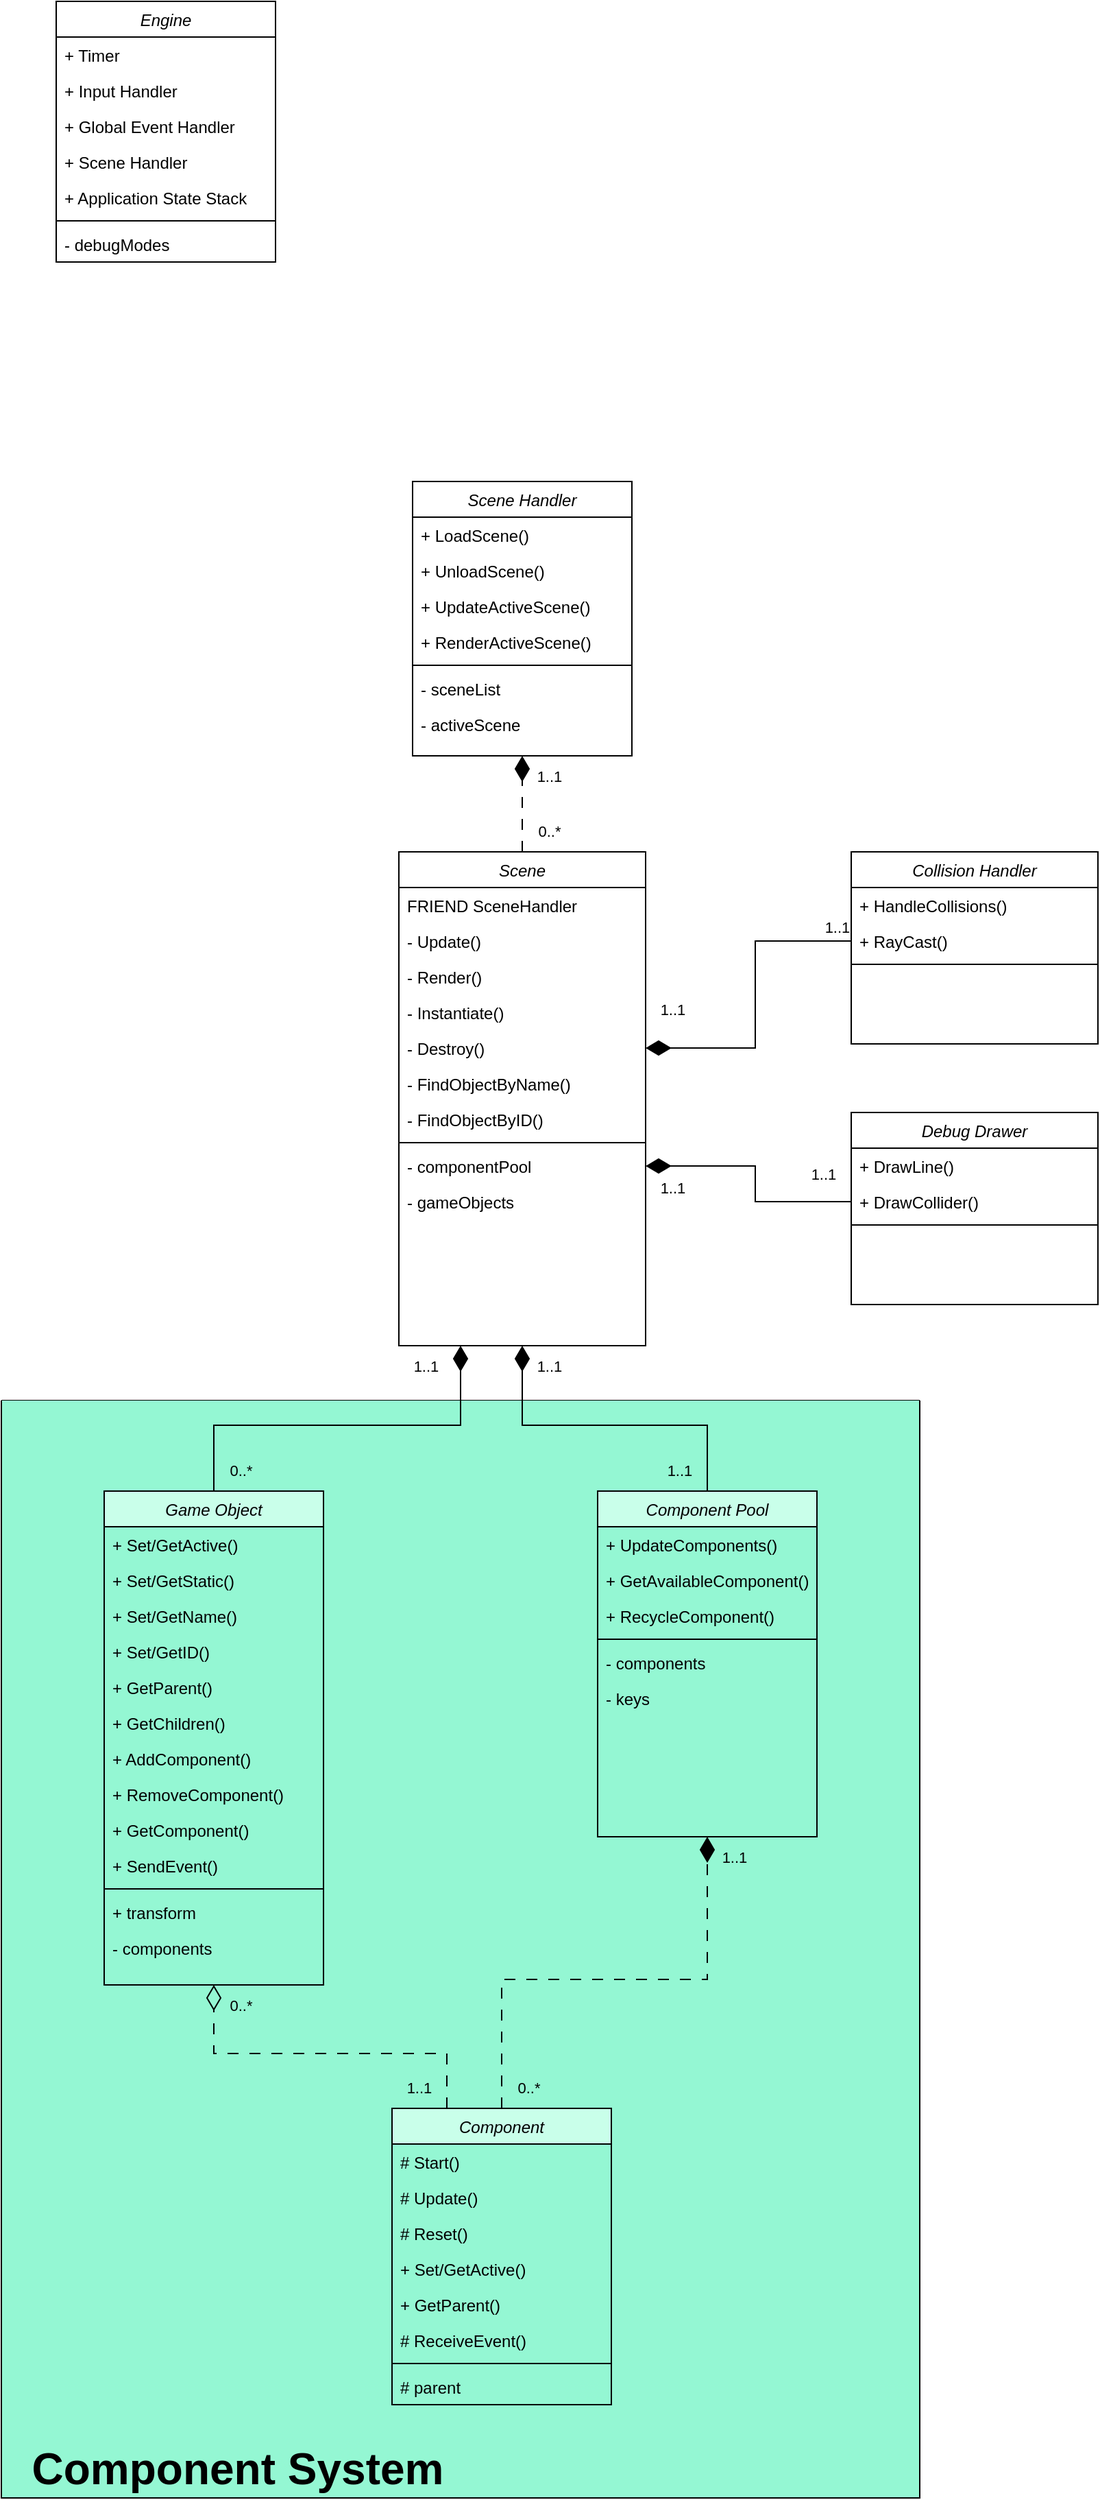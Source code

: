 <mxfile version="24.6.4" type="device">
  <diagram id="C5RBs43oDa-KdzZeNtuy" name="Page-1">
    <mxGraphModel dx="2206" dy="1160" grid="1" gridSize="10" guides="1" tooltips="1" connect="1" arrows="1" fold="1" page="1" pageScale="1" pageWidth="2000" pageHeight="2000" math="0" shadow="0">
      <root>
        <mxCell id="WIyWlLk6GJQsqaUBKTNV-0" />
        <mxCell id="WIyWlLk6GJQsqaUBKTNV-1" parent="WIyWlLk6GJQsqaUBKTNV-0" />
        <mxCell id="ejwkOLHbDlkt-QS63C3n-94" value="" style="swimlane;startSize=0;fontFamily=Helvetica;fontSize=11;labelBackgroundColor=#FFFFFF;textShadow=0;fillColor=#FFFFFF;glass=0;gradientColor=none;swimlaneFillColor=#94F7D3;" vertex="1" parent="WIyWlLk6GJQsqaUBKTNV-1">
          <mxGeometry x="790" y="1080" width="670" height="800" as="geometry" />
        </mxCell>
        <mxCell id="ejwkOLHbDlkt-QS63C3n-31" value="Game Object" style="swimlane;fontStyle=2;align=center;verticalAlign=top;childLayout=stackLayout;horizontal=1;startSize=26;horizontalStack=0;resizeParent=1;resizeLast=0;collapsible=1;marginBottom=0;rounded=0;shadow=0;strokeWidth=1;fillColor=#C9FFEA;" vertex="1" parent="ejwkOLHbDlkt-QS63C3n-94">
          <mxGeometry x="75" y="66" width="160" height="360" as="geometry">
            <mxRectangle x="230" y="140" width="160" height="26" as="alternateBounds" />
          </mxGeometry>
        </mxCell>
        <mxCell id="ejwkOLHbDlkt-QS63C3n-32" value="+ Set/GetActive()" style="text;align=left;verticalAlign=top;spacingLeft=4;spacingRight=4;overflow=hidden;rotatable=0;points=[[0,0.5],[1,0.5]];portConstraint=eastwest;rounded=0;shadow=0;html=0;" vertex="1" parent="ejwkOLHbDlkt-QS63C3n-31">
          <mxGeometry y="26" width="160" height="26" as="geometry" />
        </mxCell>
        <mxCell id="ejwkOLHbDlkt-QS63C3n-33" value="+ Set/GetStatic()" style="text;align=left;verticalAlign=top;spacingLeft=4;spacingRight=4;overflow=hidden;rotatable=0;points=[[0,0.5],[1,0.5]];portConstraint=eastwest;rounded=0;shadow=0;html=0;" vertex="1" parent="ejwkOLHbDlkt-QS63C3n-31">
          <mxGeometry y="52" width="160" height="26" as="geometry" />
        </mxCell>
        <mxCell id="ejwkOLHbDlkt-QS63C3n-42" value="+ Set/GetName()" style="text;align=left;verticalAlign=top;spacingLeft=4;spacingRight=4;overflow=hidden;rotatable=0;points=[[0,0.5],[1,0.5]];portConstraint=eastwest;rounded=0;shadow=0;html=0;" vertex="1" parent="ejwkOLHbDlkt-QS63C3n-31">
          <mxGeometry y="78" width="160" height="26" as="geometry" />
        </mxCell>
        <mxCell id="ejwkOLHbDlkt-QS63C3n-43" value="+ Set/GetID()" style="text;align=left;verticalAlign=top;spacingLeft=4;spacingRight=4;overflow=hidden;rotatable=0;points=[[0,0.5],[1,0.5]];portConstraint=eastwest;rounded=0;shadow=0;html=0;" vertex="1" parent="ejwkOLHbDlkt-QS63C3n-31">
          <mxGeometry y="104" width="160" height="26" as="geometry" />
        </mxCell>
        <mxCell id="ejwkOLHbDlkt-QS63C3n-40" value="+ GetParent()" style="text;align=left;verticalAlign=top;spacingLeft=4;spacingRight=4;overflow=hidden;rotatable=0;points=[[0,0.5],[1,0.5]];portConstraint=eastwest;rounded=0;shadow=0;html=0;" vertex="1" parent="ejwkOLHbDlkt-QS63C3n-31">
          <mxGeometry y="130" width="160" height="26" as="geometry" />
        </mxCell>
        <mxCell id="ejwkOLHbDlkt-QS63C3n-41" value="+ GetChildren()" style="text;align=left;verticalAlign=top;spacingLeft=4;spacingRight=4;overflow=hidden;rotatable=0;points=[[0,0.5],[1,0.5]];portConstraint=eastwest;rounded=0;shadow=0;html=0;" vertex="1" parent="ejwkOLHbDlkt-QS63C3n-31">
          <mxGeometry y="156" width="160" height="26" as="geometry" />
        </mxCell>
        <mxCell id="ejwkOLHbDlkt-QS63C3n-58" value="+ AddComponent()" style="text;align=left;verticalAlign=top;spacingLeft=4;spacingRight=4;overflow=hidden;rotatable=0;points=[[0,0.5],[1,0.5]];portConstraint=eastwest;rounded=0;shadow=0;html=0;" vertex="1" parent="ejwkOLHbDlkt-QS63C3n-31">
          <mxGeometry y="182" width="160" height="26" as="geometry" />
        </mxCell>
        <mxCell id="ejwkOLHbDlkt-QS63C3n-59" value="+ RemoveComponent()" style="text;align=left;verticalAlign=top;spacingLeft=4;spacingRight=4;overflow=hidden;rotatable=0;points=[[0,0.5],[1,0.5]];portConstraint=eastwest;rounded=0;shadow=0;html=0;" vertex="1" parent="ejwkOLHbDlkt-QS63C3n-31">
          <mxGeometry y="208" width="160" height="26" as="geometry" />
        </mxCell>
        <mxCell id="ejwkOLHbDlkt-QS63C3n-60" value="+ GetComponent()" style="text;align=left;verticalAlign=top;spacingLeft=4;spacingRight=4;overflow=hidden;rotatable=0;points=[[0,0.5],[1,0.5]];portConstraint=eastwest;rounded=0;shadow=0;html=0;" vertex="1" parent="ejwkOLHbDlkt-QS63C3n-31">
          <mxGeometry y="234" width="160" height="26" as="geometry" />
        </mxCell>
        <mxCell id="ejwkOLHbDlkt-QS63C3n-61" value="+ SendEvent()" style="text;align=left;verticalAlign=top;spacingLeft=4;spacingRight=4;overflow=hidden;rotatable=0;points=[[0,0.5],[1,0.5]];portConstraint=eastwest;rounded=0;shadow=0;html=0;" vertex="1" parent="ejwkOLHbDlkt-QS63C3n-31">
          <mxGeometry y="260" width="160" height="26" as="geometry" />
        </mxCell>
        <mxCell id="ejwkOLHbDlkt-QS63C3n-34" value="" style="line;html=1;strokeWidth=1;align=left;verticalAlign=middle;spacingTop=-1;spacingLeft=3;spacingRight=3;rotatable=0;labelPosition=right;points=[];portConstraint=eastwest;" vertex="1" parent="ejwkOLHbDlkt-QS63C3n-31">
          <mxGeometry y="286" width="160" height="8" as="geometry" />
        </mxCell>
        <mxCell id="ejwkOLHbDlkt-QS63C3n-39" value="+ transform" style="text;align=left;verticalAlign=top;spacingLeft=4;spacingRight=4;overflow=hidden;rotatable=0;points=[[0,0.5],[1,0.5]];portConstraint=eastwest;rounded=0;shadow=0;html=0;" vertex="1" parent="ejwkOLHbDlkt-QS63C3n-31">
          <mxGeometry y="294" width="160" height="26" as="geometry" />
        </mxCell>
        <mxCell id="ejwkOLHbDlkt-QS63C3n-37" value="- components" style="text;align=left;verticalAlign=top;spacingLeft=4;spacingRight=4;overflow=hidden;rotatable=0;points=[[0,0.5],[1,0.5]];portConstraint=eastwest;rounded=0;shadow=0;html=0;" vertex="1" parent="ejwkOLHbDlkt-QS63C3n-31">
          <mxGeometry y="320" width="160" height="26" as="geometry" />
        </mxCell>
        <mxCell id="ejwkOLHbDlkt-QS63C3n-76" style="edgeStyle=orthogonalEdgeStyle;shape=connector;rounded=0;orthogonalLoop=1;jettySize=auto;html=1;exitX=0.5;exitY=0;exitDx=0;exitDy=0;entryX=0.5;entryY=1;entryDx=0;entryDy=0;strokeColor=default;strokeWidth=1;align=center;verticalAlign=middle;fontFamily=Helvetica;fontSize=11;fontColor=default;labelBackgroundColor=default;endArrow=diamondThin;endFill=1;endSize=16;dashed=1;dashPattern=8 8;" edge="1" parent="ejwkOLHbDlkt-QS63C3n-94" source="ejwkOLHbDlkt-QS63C3n-45" target="ejwkOLHbDlkt-QS63C3n-62">
          <mxGeometry relative="1" as="geometry" />
        </mxCell>
        <mxCell id="ejwkOLHbDlkt-QS63C3n-89" style="edgeStyle=orthogonalEdgeStyle;shape=connector;rounded=0;orthogonalLoop=1;jettySize=auto;html=1;exitX=0.25;exitY=0;exitDx=0;exitDy=0;entryX=0.5;entryY=1;entryDx=0;entryDy=0;strokeColor=default;strokeWidth=1;align=center;verticalAlign=middle;fontFamily=Helvetica;fontSize=11;fontColor=default;labelBackgroundColor=default;endArrow=diamondThin;endFill=0;endSize=16;dashed=1;dashPattern=8 8;" edge="1" parent="ejwkOLHbDlkt-QS63C3n-94" source="ejwkOLHbDlkt-QS63C3n-45" target="ejwkOLHbDlkt-QS63C3n-31">
          <mxGeometry relative="1" as="geometry" />
        </mxCell>
        <mxCell id="ejwkOLHbDlkt-QS63C3n-45" value="Component" style="swimlane;fontStyle=2;align=center;verticalAlign=top;childLayout=stackLayout;horizontal=1;startSize=26;horizontalStack=0;resizeParent=1;resizeLast=0;collapsible=1;marginBottom=0;rounded=0;shadow=0;strokeWidth=1;fillColor=#C9FFEA;" vertex="1" parent="ejwkOLHbDlkt-QS63C3n-94">
          <mxGeometry x="285" y="516" width="160" height="216" as="geometry">
            <mxRectangle x="230" y="140" width="160" height="26" as="alternateBounds" />
          </mxGeometry>
        </mxCell>
        <mxCell id="ejwkOLHbDlkt-QS63C3n-56" value="# Start()" style="text;align=left;verticalAlign=top;spacingLeft=4;spacingRight=4;overflow=hidden;rotatable=0;points=[[0,0.5],[1,0.5]];portConstraint=eastwest;rounded=0;shadow=0;html=0;" vertex="1" parent="ejwkOLHbDlkt-QS63C3n-45">
          <mxGeometry y="26" width="160" height="26" as="geometry" />
        </mxCell>
        <mxCell id="ejwkOLHbDlkt-QS63C3n-55" value="# Update()" style="text;align=left;verticalAlign=top;spacingLeft=4;spacingRight=4;overflow=hidden;rotatable=0;points=[[0,0.5],[1,0.5]];portConstraint=eastwest;rounded=0;shadow=0;html=0;" vertex="1" parent="ejwkOLHbDlkt-QS63C3n-45">
          <mxGeometry y="52" width="160" height="26" as="geometry" />
        </mxCell>
        <mxCell id="ejwkOLHbDlkt-QS63C3n-131" value="# Reset()" style="text;align=left;verticalAlign=top;spacingLeft=4;spacingRight=4;overflow=hidden;rotatable=0;points=[[0,0.5],[1,0.5]];portConstraint=eastwest;rounded=0;shadow=0;html=0;" vertex="1" parent="ejwkOLHbDlkt-QS63C3n-45">
          <mxGeometry y="78" width="160" height="26" as="geometry" />
        </mxCell>
        <mxCell id="ejwkOLHbDlkt-QS63C3n-46" value="+ Set/GetActive()" style="text;align=left;verticalAlign=top;spacingLeft=4;spacingRight=4;overflow=hidden;rotatable=0;points=[[0,0.5],[1,0.5]];portConstraint=eastwest;rounded=0;shadow=0;html=0;" vertex="1" parent="ejwkOLHbDlkt-QS63C3n-45">
          <mxGeometry y="104" width="160" height="26" as="geometry" />
        </mxCell>
        <mxCell id="ejwkOLHbDlkt-QS63C3n-50" value="+ GetParent()" style="text;align=left;verticalAlign=top;spacingLeft=4;spacingRight=4;overflow=hidden;rotatable=0;points=[[0,0.5],[1,0.5]];portConstraint=eastwest;rounded=0;shadow=0;html=0;" vertex="1" parent="ejwkOLHbDlkt-QS63C3n-45">
          <mxGeometry y="130" width="160" height="26" as="geometry" />
        </mxCell>
        <mxCell id="ejwkOLHbDlkt-QS63C3n-54" value="# ReceiveEvent()" style="text;align=left;verticalAlign=top;spacingLeft=4;spacingRight=4;overflow=hidden;rotatable=0;points=[[0,0.5],[1,0.5]];portConstraint=eastwest;rounded=0;shadow=0;html=0;" vertex="1" parent="ejwkOLHbDlkt-QS63C3n-45">
          <mxGeometry y="156" width="160" height="26" as="geometry" />
        </mxCell>
        <mxCell id="ejwkOLHbDlkt-QS63C3n-53" value="" style="line;html=1;strokeWidth=1;align=left;verticalAlign=middle;spacingTop=-1;spacingLeft=3;spacingRight=3;rotatable=0;labelPosition=right;points=[];portConstraint=eastwest;" vertex="1" parent="ejwkOLHbDlkt-QS63C3n-45">
          <mxGeometry y="182" width="160" height="8" as="geometry" />
        </mxCell>
        <mxCell id="ejwkOLHbDlkt-QS63C3n-57" value="# parent" style="text;align=left;verticalAlign=top;spacingLeft=4;spacingRight=4;overflow=hidden;rotatable=0;points=[[0,0.5],[1,0.5]];portConstraint=eastwest;rounded=0;shadow=0;html=0;" vertex="1" parent="ejwkOLHbDlkt-QS63C3n-45">
          <mxGeometry y="190" width="160" height="26" as="geometry" />
        </mxCell>
        <mxCell id="ejwkOLHbDlkt-QS63C3n-62" value="Component Pool" style="swimlane;fontStyle=2;align=center;verticalAlign=top;childLayout=stackLayout;horizontal=1;startSize=26;horizontalStack=0;resizeParent=1;resizeLast=0;collapsible=1;marginBottom=0;rounded=0;shadow=0;strokeWidth=1;fillStyle=auto;fillColor=#C9FFEA;" vertex="1" parent="ejwkOLHbDlkt-QS63C3n-94">
          <mxGeometry x="435" y="66" width="160" height="252" as="geometry">
            <mxRectangle x="230" y="140" width="160" height="26" as="alternateBounds" />
          </mxGeometry>
        </mxCell>
        <mxCell id="ejwkOLHbDlkt-QS63C3n-64" value="+ UpdateComponents()" style="text;align=left;verticalAlign=top;spacingLeft=4;spacingRight=4;overflow=hidden;rotatable=0;points=[[0,0.5],[1,0.5]];portConstraint=eastwest;rounded=0;shadow=0;html=0;" vertex="1" parent="ejwkOLHbDlkt-QS63C3n-62">
          <mxGeometry y="26" width="160" height="26" as="geometry" />
        </mxCell>
        <mxCell id="ejwkOLHbDlkt-QS63C3n-129" value="+ GetAvailableComponent()" style="text;align=left;verticalAlign=top;spacingLeft=4;spacingRight=4;overflow=hidden;rotatable=0;points=[[0,0.5],[1,0.5]];portConstraint=eastwest;rounded=0;shadow=0;html=0;" vertex="1" parent="ejwkOLHbDlkt-QS63C3n-62">
          <mxGeometry y="52" width="160" height="26" as="geometry" />
        </mxCell>
        <mxCell id="ejwkOLHbDlkt-QS63C3n-130" value="+ RecycleComponent()" style="text;align=left;verticalAlign=top;spacingLeft=4;spacingRight=4;overflow=hidden;rotatable=0;points=[[0,0.5],[1,0.5]];portConstraint=eastwest;rounded=0;shadow=0;html=0;" vertex="1" parent="ejwkOLHbDlkt-QS63C3n-62">
          <mxGeometry y="78" width="160" height="26" as="geometry" />
        </mxCell>
        <mxCell id="ejwkOLHbDlkt-QS63C3n-67" value="" style="line;html=1;strokeWidth=1;align=left;verticalAlign=middle;spacingTop=-1;spacingLeft=3;spacingRight=3;rotatable=0;labelPosition=right;points=[];portConstraint=eastwest;" vertex="1" parent="ejwkOLHbDlkt-QS63C3n-62">
          <mxGeometry y="104" width="160" height="8" as="geometry" />
        </mxCell>
        <mxCell id="ejwkOLHbDlkt-QS63C3n-132" value="- components" style="text;align=left;verticalAlign=top;spacingLeft=4;spacingRight=4;overflow=hidden;rotatable=0;points=[[0,0.5],[1,0.5]];portConstraint=eastwest;rounded=0;shadow=0;html=0;" vertex="1" parent="ejwkOLHbDlkt-QS63C3n-62">
          <mxGeometry y="112" width="160" height="26" as="geometry" />
        </mxCell>
        <mxCell id="ejwkOLHbDlkt-QS63C3n-133" value="- keys" style="text;align=left;verticalAlign=top;spacingLeft=4;spacingRight=4;overflow=hidden;rotatable=0;points=[[0,0.5],[1,0.5]];portConstraint=eastwest;rounded=0;shadow=0;html=0;" vertex="1" parent="ejwkOLHbDlkt-QS63C3n-62">
          <mxGeometry y="138" width="160" height="26" as="geometry" />
        </mxCell>
        <mxCell id="ejwkOLHbDlkt-QS63C3n-79" value="1..1" style="text;html=1;align=center;verticalAlign=middle;whiteSpace=wrap;rounded=0;fontFamily=Helvetica;fontSize=11;fontColor=default;labelBackgroundColor=none;" vertex="1" parent="ejwkOLHbDlkt-QS63C3n-94">
          <mxGeometry x="505" y="318" width="60" height="30" as="geometry" />
        </mxCell>
        <mxCell id="ejwkOLHbDlkt-QS63C3n-80" value="0..*" style="text;html=1;align=center;verticalAlign=middle;whiteSpace=wrap;rounded=0;fontFamily=Helvetica;fontSize=11;fontColor=default;labelBackgroundColor=none;" vertex="1" parent="ejwkOLHbDlkt-QS63C3n-94">
          <mxGeometry x="355" y="486" width="60" height="30" as="geometry" />
        </mxCell>
        <mxCell id="ejwkOLHbDlkt-QS63C3n-82" value="0..*" style="text;html=1;align=center;verticalAlign=middle;whiteSpace=wrap;rounded=0;fontFamily=Helvetica;fontSize=11;fontColor=default;labelBackgroundColor=none;" vertex="1" parent="ejwkOLHbDlkt-QS63C3n-94">
          <mxGeometry x="145" y="30.5" width="60" height="41" as="geometry" />
        </mxCell>
        <mxCell id="ejwkOLHbDlkt-QS63C3n-84" value="1..1" style="text;html=1;align=center;verticalAlign=middle;whiteSpace=wrap;rounded=0;fontFamily=Helvetica;fontSize=11;fontColor=default;labelBackgroundColor=none;" vertex="1" parent="ejwkOLHbDlkt-QS63C3n-94">
          <mxGeometry x="465" y="36" width="60" height="30" as="geometry" />
        </mxCell>
        <mxCell id="ejwkOLHbDlkt-QS63C3n-90" value="1..1" style="text;html=1;align=center;verticalAlign=middle;whiteSpace=wrap;rounded=0;fontFamily=Helvetica;fontSize=11;fontColor=default;labelBackgroundColor=none;" vertex="1" parent="ejwkOLHbDlkt-QS63C3n-94">
          <mxGeometry x="275" y="486" width="60" height="30" as="geometry" />
        </mxCell>
        <mxCell id="ejwkOLHbDlkt-QS63C3n-92" value="0..*" style="text;html=1;align=center;verticalAlign=middle;whiteSpace=wrap;rounded=0;fontFamily=Helvetica;fontSize=11;fontColor=default;labelBackgroundColor=none;" vertex="1" parent="ejwkOLHbDlkt-QS63C3n-94">
          <mxGeometry x="145" y="426" width="60" height="30" as="geometry" />
        </mxCell>
        <mxCell id="ejwkOLHbDlkt-QS63C3n-95" value="&lt;font style=&quot;font-size: 32px;&quot;&gt;Component System&lt;br&gt;&lt;/font&gt;" style="text;html=1;align=center;verticalAlign=middle;whiteSpace=wrap;rounded=0;fontFamily=Helvetica;fontSize=40;fontColor=default;labelBackgroundColor=none;fontStyle=1" vertex="1" parent="ejwkOLHbDlkt-QS63C3n-94">
          <mxGeometry x="10" y="760" width="325" height="30" as="geometry" />
        </mxCell>
        <mxCell id="zkfFHV4jXpPFQw0GAbJ--0" value="Engine" style="swimlane;fontStyle=2;align=center;verticalAlign=top;childLayout=stackLayout;horizontal=1;startSize=26;horizontalStack=0;resizeParent=1;resizeLast=0;collapsible=1;marginBottom=0;rounded=0;shadow=0;strokeWidth=1;movable=1;resizable=1;rotatable=1;deletable=1;editable=1;locked=0;connectable=1;" parent="WIyWlLk6GJQsqaUBKTNV-1" vertex="1">
          <mxGeometry x="830" y="60" width="160" height="190" as="geometry">
            <mxRectangle x="230" y="140" width="160" height="26" as="alternateBounds" />
          </mxGeometry>
        </mxCell>
        <mxCell id="zkfFHV4jXpPFQw0GAbJ--1" value="+ Timer" style="text;align=left;verticalAlign=top;spacingLeft=4;spacingRight=4;overflow=hidden;rotatable=0;points=[[0,0.5],[1,0.5]];portConstraint=eastwest;" parent="zkfFHV4jXpPFQw0GAbJ--0" vertex="1">
          <mxGeometry y="26" width="160" height="26" as="geometry" />
        </mxCell>
        <mxCell id="zkfFHV4jXpPFQw0GAbJ--2" value="+ Input Handler" style="text;align=left;verticalAlign=top;spacingLeft=4;spacingRight=4;overflow=hidden;rotatable=0;points=[[0,0.5],[1,0.5]];portConstraint=eastwest;rounded=0;shadow=0;html=0;" parent="zkfFHV4jXpPFQw0GAbJ--0" vertex="1">
          <mxGeometry y="52" width="160" height="26" as="geometry" />
        </mxCell>
        <mxCell id="zkfFHV4jXpPFQw0GAbJ--3" value="+ Global Event Handler&#xa;" style="text;align=left;verticalAlign=top;spacingLeft=4;spacingRight=4;overflow=hidden;rotatable=0;points=[[0,0.5],[1,0.5]];portConstraint=eastwest;rounded=0;shadow=0;html=0;" parent="zkfFHV4jXpPFQw0GAbJ--0" vertex="1">
          <mxGeometry y="78" width="160" height="26" as="geometry" />
        </mxCell>
        <mxCell id="ejwkOLHbDlkt-QS63C3n-0" value="+ Scene Handler" style="text;align=left;verticalAlign=top;spacingLeft=4;spacingRight=4;overflow=hidden;rotatable=0;points=[[0,0.5],[1,0.5]];portConstraint=eastwest;rounded=0;shadow=0;html=0;" vertex="1" parent="zkfFHV4jXpPFQw0GAbJ--0">
          <mxGeometry y="104" width="160" height="26" as="geometry" />
        </mxCell>
        <mxCell id="ejwkOLHbDlkt-QS63C3n-1" value="+ Application State Stack" style="text;align=left;verticalAlign=top;spacingLeft=4;spacingRight=4;overflow=hidden;rotatable=0;points=[[0,0.5],[1,0.5]];portConstraint=eastwest;rounded=0;shadow=0;html=0;" vertex="1" parent="zkfFHV4jXpPFQw0GAbJ--0">
          <mxGeometry y="130" width="160" height="26" as="geometry" />
        </mxCell>
        <mxCell id="zkfFHV4jXpPFQw0GAbJ--4" value="" style="line;html=1;strokeWidth=1;align=left;verticalAlign=middle;spacingTop=-1;spacingLeft=3;spacingRight=3;rotatable=0;labelPosition=right;points=[];portConstraint=eastwest;" parent="zkfFHV4jXpPFQw0GAbJ--0" vertex="1">
          <mxGeometry y="156" width="160" height="8" as="geometry" />
        </mxCell>
        <mxCell id="ejwkOLHbDlkt-QS63C3n-20" value="- debugModes" style="text;align=left;verticalAlign=top;spacingLeft=4;spacingRight=4;overflow=hidden;rotatable=0;points=[[0,0.5],[1,0.5]];portConstraint=eastwest;rounded=0;shadow=0;html=0;" vertex="1" parent="zkfFHV4jXpPFQw0GAbJ--0">
          <mxGeometry y="164" width="160" height="26" as="geometry" />
        </mxCell>
        <mxCell id="ejwkOLHbDlkt-QS63C3n-2" value="Scene Handler" style="swimlane;fontStyle=2;align=center;verticalAlign=top;childLayout=stackLayout;horizontal=1;startSize=26;horizontalStack=0;resizeParent=1;resizeLast=0;collapsible=1;marginBottom=0;rounded=0;shadow=0;strokeWidth=1;" vertex="1" parent="WIyWlLk6GJQsqaUBKTNV-1">
          <mxGeometry x="1090" y="410" width="160" height="200" as="geometry">
            <mxRectangle x="230" y="140" width="160" height="26" as="alternateBounds" />
          </mxGeometry>
        </mxCell>
        <mxCell id="ejwkOLHbDlkt-QS63C3n-4" value="+ LoadScene()" style="text;align=left;verticalAlign=top;spacingLeft=4;spacingRight=4;overflow=hidden;rotatable=0;points=[[0,0.5],[1,0.5]];portConstraint=eastwest;rounded=0;shadow=0;html=0;" vertex="1" parent="ejwkOLHbDlkt-QS63C3n-2">
          <mxGeometry y="26" width="160" height="26" as="geometry" />
        </mxCell>
        <mxCell id="ejwkOLHbDlkt-QS63C3n-10" value="+ UnloadScene()" style="text;align=left;verticalAlign=top;spacingLeft=4;spacingRight=4;overflow=hidden;rotatable=0;points=[[0,0.5],[1,0.5]];portConstraint=eastwest;rounded=0;shadow=0;html=0;" vertex="1" parent="ejwkOLHbDlkt-QS63C3n-2">
          <mxGeometry y="52" width="160" height="26" as="geometry" />
        </mxCell>
        <mxCell id="ejwkOLHbDlkt-QS63C3n-19" value="+ UpdateActiveScene()" style="text;align=left;verticalAlign=top;spacingLeft=4;spacingRight=4;overflow=hidden;rotatable=0;points=[[0,0.5],[1,0.5]];portConstraint=eastwest;rounded=0;shadow=0;html=0;" vertex="1" parent="ejwkOLHbDlkt-QS63C3n-2">
          <mxGeometry y="78" width="160" height="26" as="geometry" />
        </mxCell>
        <mxCell id="ejwkOLHbDlkt-QS63C3n-7" value="+ RenderActiveScene()" style="text;align=left;verticalAlign=top;spacingLeft=4;spacingRight=4;overflow=hidden;rotatable=0;points=[[0,0.5],[1,0.5]];portConstraint=eastwest;rounded=0;shadow=0;html=0;" vertex="1" parent="ejwkOLHbDlkt-QS63C3n-2">
          <mxGeometry y="104" width="160" height="26" as="geometry" />
        </mxCell>
        <mxCell id="ejwkOLHbDlkt-QS63C3n-8" value="" style="line;html=1;strokeWidth=1;align=left;verticalAlign=middle;spacingTop=-1;spacingLeft=3;spacingRight=3;rotatable=0;labelPosition=right;points=[];portConstraint=eastwest;" vertex="1" parent="ejwkOLHbDlkt-QS63C3n-2">
          <mxGeometry y="130" width="160" height="8" as="geometry" />
        </mxCell>
        <mxCell id="ejwkOLHbDlkt-QS63C3n-18" value="- sceneList" style="text;align=left;verticalAlign=top;spacingLeft=4;spacingRight=4;overflow=hidden;rotatable=0;points=[[0,0.5],[1,0.5]];portConstraint=eastwest;rounded=0;shadow=0;html=0;" vertex="1" parent="ejwkOLHbDlkt-QS63C3n-2">
          <mxGeometry y="138" width="160" height="26" as="geometry" />
        </mxCell>
        <mxCell id="ejwkOLHbDlkt-QS63C3n-9" value="- activeScene" style="text;align=left;verticalAlign=top;spacingLeft=4;spacingRight=4;overflow=hidden;rotatable=0;points=[[0,0.5],[1,0.5]];portConstraint=eastwest;rounded=0;shadow=0;html=0;" vertex="1" parent="ejwkOLHbDlkt-QS63C3n-2">
          <mxGeometry y="164" width="160" height="26" as="geometry" />
        </mxCell>
        <mxCell id="ejwkOLHbDlkt-QS63C3n-30" style="edgeStyle=orthogonalEdgeStyle;rounded=0;orthogonalLoop=1;jettySize=auto;html=1;exitX=0.5;exitY=0;exitDx=0;exitDy=0;entryX=0.5;entryY=1;entryDx=0;entryDy=0;endArrow=diamondThin;endFill=1;strokeWidth=1;endSize=16;dashed=1;dashPattern=8 8;" edge="1" parent="WIyWlLk6GJQsqaUBKTNV-1" source="ejwkOLHbDlkt-QS63C3n-12" target="ejwkOLHbDlkt-QS63C3n-2">
          <mxGeometry relative="1" as="geometry" />
        </mxCell>
        <mxCell id="ejwkOLHbDlkt-QS63C3n-12" value="Scene" style="swimlane;fontStyle=2;align=center;verticalAlign=top;childLayout=stackLayout;horizontal=1;startSize=26;horizontalStack=0;resizeParent=1;resizeLast=0;collapsible=1;marginBottom=0;rounded=0;shadow=0;strokeWidth=1;" vertex="1" parent="WIyWlLk6GJQsqaUBKTNV-1">
          <mxGeometry x="1080" y="680" width="180" height="360" as="geometry">
            <mxRectangle x="230" y="140" width="160" height="26" as="alternateBounds" />
          </mxGeometry>
        </mxCell>
        <mxCell id="ejwkOLHbDlkt-QS63C3n-25" value="FRIEND SceneHandler" style="text;align=left;verticalAlign=top;spacingLeft=4;spacingRight=4;overflow=hidden;rotatable=0;points=[[0,0.5],[1,0.5]];portConstraint=eastwest;rounded=0;shadow=0;html=0;" vertex="1" parent="ejwkOLHbDlkt-QS63C3n-12">
          <mxGeometry y="26" width="180" height="26" as="geometry" />
        </mxCell>
        <mxCell id="ejwkOLHbDlkt-QS63C3n-21" value="- Update()" style="text;align=left;verticalAlign=top;spacingLeft=4;spacingRight=4;overflow=hidden;rotatable=0;points=[[0,0.5],[1,0.5]];portConstraint=eastwest;rounded=0;shadow=0;html=0;" vertex="1" parent="ejwkOLHbDlkt-QS63C3n-12">
          <mxGeometry y="52" width="180" height="26" as="geometry" />
        </mxCell>
        <mxCell id="ejwkOLHbDlkt-QS63C3n-22" value="- Render()" style="text;align=left;verticalAlign=top;spacingLeft=4;spacingRight=4;overflow=hidden;rotatable=0;points=[[0,0.5],[1,0.5]];portConstraint=eastwest;rounded=0;shadow=0;html=0;" vertex="1" parent="ejwkOLHbDlkt-QS63C3n-12">
          <mxGeometry y="78" width="180" height="26" as="geometry" />
        </mxCell>
        <mxCell id="ejwkOLHbDlkt-QS63C3n-26" value="- Instantiate()" style="text;align=left;verticalAlign=top;spacingLeft=4;spacingRight=4;overflow=hidden;rotatable=0;points=[[0,0.5],[1,0.5]];portConstraint=eastwest;rounded=0;shadow=0;html=0;" vertex="1" parent="ejwkOLHbDlkt-QS63C3n-12">
          <mxGeometry y="104" width="180" height="26" as="geometry" />
        </mxCell>
        <mxCell id="ejwkOLHbDlkt-QS63C3n-27" value="- Destroy()" style="text;align=left;verticalAlign=top;spacingLeft=4;spacingRight=4;overflow=hidden;rotatable=0;points=[[0,0.5],[1,0.5]];portConstraint=eastwest;rounded=0;shadow=0;html=0;" vertex="1" parent="ejwkOLHbDlkt-QS63C3n-12">
          <mxGeometry y="130" width="180" height="26" as="geometry" />
        </mxCell>
        <mxCell id="ejwkOLHbDlkt-QS63C3n-24" value="- FindObjectByName()" style="text;align=left;verticalAlign=top;spacingLeft=4;spacingRight=4;overflow=hidden;rotatable=0;points=[[0,0.5],[1,0.5]];portConstraint=eastwest;rounded=0;shadow=0;html=0;" vertex="1" parent="ejwkOLHbDlkt-QS63C3n-12">
          <mxGeometry y="156" width="180" height="26" as="geometry" />
        </mxCell>
        <mxCell id="ejwkOLHbDlkt-QS63C3n-23" value="- FindObjectByID()" style="text;align=left;verticalAlign=top;spacingLeft=4;spacingRight=4;overflow=hidden;rotatable=0;points=[[0,0.5],[1,0.5]];portConstraint=eastwest;rounded=0;shadow=0;html=0;" vertex="1" parent="ejwkOLHbDlkt-QS63C3n-12">
          <mxGeometry y="182" width="180" height="26" as="geometry" />
        </mxCell>
        <mxCell id="ejwkOLHbDlkt-QS63C3n-15" value="" style="line;html=1;strokeWidth=1;align=left;verticalAlign=middle;spacingTop=-1;spacingLeft=3;spacingRight=3;rotatable=0;labelPosition=right;points=[];portConstraint=eastwest;" vertex="1" parent="ejwkOLHbDlkt-QS63C3n-12">
          <mxGeometry y="208" width="180" height="8" as="geometry" />
        </mxCell>
        <mxCell id="ejwkOLHbDlkt-QS63C3n-16" value="- componentPool" style="text;align=left;verticalAlign=top;spacingLeft=4;spacingRight=4;overflow=hidden;rotatable=0;points=[[0,0.5],[1,0.5]];portConstraint=eastwest;rounded=0;shadow=0;html=0;" vertex="1" parent="ejwkOLHbDlkt-QS63C3n-12">
          <mxGeometry y="216" width="180" height="26" as="geometry" />
        </mxCell>
        <mxCell id="ejwkOLHbDlkt-QS63C3n-17" value="- gameObjects" style="text;align=left;verticalAlign=top;spacingLeft=4;spacingRight=4;overflow=hidden;rotatable=0;points=[[0,0.5],[1,0.5]];portConstraint=eastwest;rounded=0;shadow=0;html=0;" vertex="1" parent="ejwkOLHbDlkt-QS63C3n-12">
          <mxGeometry y="242" width="180" height="26" as="geometry" />
        </mxCell>
        <mxCell id="ejwkOLHbDlkt-QS63C3n-74" style="edgeStyle=orthogonalEdgeStyle;shape=connector;rounded=0;orthogonalLoop=1;jettySize=auto;html=1;exitX=0.5;exitY=0;exitDx=0;exitDy=0;entryX=0.25;entryY=1;entryDx=0;entryDy=0;strokeColor=default;strokeWidth=1;align=center;verticalAlign=middle;fontFamily=Helvetica;fontSize=11;fontColor=default;labelBackgroundColor=default;endArrow=diamondThin;endFill=1;endSize=16;" edge="1" parent="WIyWlLk6GJQsqaUBKTNV-1" source="ejwkOLHbDlkt-QS63C3n-31" target="ejwkOLHbDlkt-QS63C3n-12">
          <mxGeometry relative="1" as="geometry" />
        </mxCell>
        <mxCell id="ejwkOLHbDlkt-QS63C3n-75" style="edgeStyle=orthogonalEdgeStyle;shape=connector;rounded=0;orthogonalLoop=1;jettySize=auto;html=1;exitX=0.5;exitY=0;exitDx=0;exitDy=0;entryX=0.5;entryY=1;entryDx=0;entryDy=0;strokeColor=default;strokeWidth=1;align=center;verticalAlign=middle;fontFamily=Helvetica;fontSize=11;fontColor=default;labelBackgroundColor=default;endArrow=diamondThin;endFill=1;endSize=16;" edge="1" parent="WIyWlLk6GJQsqaUBKTNV-1" source="ejwkOLHbDlkt-QS63C3n-62" target="ejwkOLHbDlkt-QS63C3n-12">
          <mxGeometry relative="1" as="geometry" />
        </mxCell>
        <mxCell id="ejwkOLHbDlkt-QS63C3n-81" value="1..1" style="text;html=1;align=center;verticalAlign=middle;whiteSpace=wrap;rounded=0;fontFamily=Helvetica;fontSize=11;fontColor=default;labelBackgroundColor=default;" vertex="1" parent="WIyWlLk6GJQsqaUBKTNV-1">
          <mxGeometry x="1070" y="1040" width="60" height="30" as="geometry" />
        </mxCell>
        <mxCell id="ejwkOLHbDlkt-QS63C3n-85" value="1..1" style="text;html=1;align=center;verticalAlign=middle;whiteSpace=wrap;rounded=0;fontFamily=Helvetica;fontSize=11;fontColor=default;labelBackgroundColor=default;" vertex="1" parent="WIyWlLk6GJQsqaUBKTNV-1">
          <mxGeometry x="1160" y="1040" width="60" height="30" as="geometry" />
        </mxCell>
        <mxCell id="ejwkOLHbDlkt-QS63C3n-86" value="1..1" style="text;html=1;align=center;verticalAlign=middle;whiteSpace=wrap;rounded=0;fontFamily=Helvetica;fontSize=11;fontColor=default;labelBackgroundColor=default;" vertex="1" parent="WIyWlLk6GJQsqaUBKTNV-1">
          <mxGeometry x="1175" y="610" width="30" height="30" as="geometry" />
        </mxCell>
        <mxCell id="ejwkOLHbDlkt-QS63C3n-87" value="0..*" style="text;html=1;align=center;verticalAlign=middle;whiteSpace=wrap;rounded=0;fontFamily=Helvetica;fontSize=11;fontColor=default;labelBackgroundColor=default;" vertex="1" parent="WIyWlLk6GJQsqaUBKTNV-1">
          <mxGeometry x="1175" y="650" width="30" height="30" as="geometry" />
        </mxCell>
        <mxCell id="ejwkOLHbDlkt-QS63C3n-96" value="Collision Handler" style="swimlane;fontStyle=2;align=center;verticalAlign=top;childLayout=stackLayout;horizontal=1;startSize=26;horizontalStack=0;resizeParent=1;resizeLast=0;collapsible=1;marginBottom=0;rounded=0;shadow=0;strokeWidth=1;" vertex="1" parent="WIyWlLk6GJQsqaUBKTNV-1">
          <mxGeometry x="1410" y="680" width="180" height="140" as="geometry">
            <mxRectangle x="230" y="140" width="160" height="26" as="alternateBounds" />
          </mxGeometry>
        </mxCell>
        <mxCell id="ejwkOLHbDlkt-QS63C3n-97" value="+ HandleCollisions()" style="text;align=left;verticalAlign=top;spacingLeft=4;spacingRight=4;overflow=hidden;rotatable=0;points=[[0,0.5],[1,0.5]];portConstraint=eastwest;rounded=0;shadow=0;html=0;" vertex="1" parent="ejwkOLHbDlkt-QS63C3n-96">
          <mxGeometry y="26" width="180" height="26" as="geometry" />
        </mxCell>
        <mxCell id="ejwkOLHbDlkt-QS63C3n-110" value="+ RayCast()" style="text;align=left;verticalAlign=top;spacingLeft=4;spacingRight=4;overflow=hidden;rotatable=0;points=[[0,0.5],[1,0.5]];portConstraint=eastwest;rounded=0;shadow=0;html=0;" vertex="1" parent="ejwkOLHbDlkt-QS63C3n-96">
          <mxGeometry y="52" width="180" height="26" as="geometry" />
        </mxCell>
        <mxCell id="ejwkOLHbDlkt-QS63C3n-98" value="" style="line;html=1;strokeWidth=1;align=left;verticalAlign=middle;spacingTop=-1;spacingLeft=3;spacingRight=3;rotatable=0;labelPosition=right;points=[];portConstraint=eastwest;" vertex="1" parent="ejwkOLHbDlkt-QS63C3n-96">
          <mxGeometry y="78" width="180" height="8" as="geometry" />
        </mxCell>
        <mxCell id="ejwkOLHbDlkt-QS63C3n-111" value="Debug Drawer" style="swimlane;fontStyle=2;align=center;verticalAlign=top;childLayout=stackLayout;horizontal=1;startSize=26;horizontalStack=0;resizeParent=1;resizeLast=0;collapsible=1;marginBottom=0;rounded=0;shadow=0;strokeWidth=1;" vertex="1" parent="WIyWlLk6GJQsqaUBKTNV-1">
          <mxGeometry x="1410" y="870" width="180" height="140" as="geometry">
            <mxRectangle x="230" y="140" width="160" height="26" as="alternateBounds" />
          </mxGeometry>
        </mxCell>
        <mxCell id="ejwkOLHbDlkt-QS63C3n-112" value="+ DrawLine()" style="text;align=left;verticalAlign=top;spacingLeft=4;spacingRight=4;overflow=hidden;rotatable=0;points=[[0,0.5],[1,0.5]];portConstraint=eastwest;rounded=0;shadow=0;html=0;" vertex="1" parent="ejwkOLHbDlkt-QS63C3n-111">
          <mxGeometry y="26" width="180" height="26" as="geometry" />
        </mxCell>
        <mxCell id="ejwkOLHbDlkt-QS63C3n-113" value="+ DrawCollider()" style="text;align=left;verticalAlign=top;spacingLeft=4;spacingRight=4;overflow=hidden;rotatable=0;points=[[0,0.5],[1,0.5]];portConstraint=eastwest;rounded=0;shadow=0;html=0;" vertex="1" parent="ejwkOLHbDlkt-QS63C3n-111">
          <mxGeometry y="52" width="180" height="26" as="geometry" />
        </mxCell>
        <mxCell id="ejwkOLHbDlkt-QS63C3n-114" value="" style="line;html=1;strokeWidth=1;align=left;verticalAlign=middle;spacingTop=-1;spacingLeft=3;spacingRight=3;rotatable=0;labelPosition=right;points=[];portConstraint=eastwest;" vertex="1" parent="ejwkOLHbDlkt-QS63C3n-111">
          <mxGeometry y="78" width="180" height="8" as="geometry" />
        </mxCell>
        <mxCell id="ejwkOLHbDlkt-QS63C3n-116" style="edgeStyle=orthogonalEdgeStyle;shape=connector;rounded=0;orthogonalLoop=1;jettySize=auto;html=1;exitX=0;exitY=0.5;exitDx=0;exitDy=0;entryX=1;entryY=0.5;entryDx=0;entryDy=0;strokeColor=default;strokeWidth=1;align=center;verticalAlign=middle;fontFamily=Helvetica;fontSize=11;fontColor=default;labelBackgroundColor=default;endArrow=diamondThin;endFill=1;endSize=16;" edge="1" parent="WIyWlLk6GJQsqaUBKTNV-1" source="ejwkOLHbDlkt-QS63C3n-110" target="ejwkOLHbDlkt-QS63C3n-27">
          <mxGeometry relative="1" as="geometry" />
        </mxCell>
        <mxCell id="ejwkOLHbDlkt-QS63C3n-117" value="1..1" style="text;html=1;align=center;verticalAlign=middle;whiteSpace=wrap;rounded=0;fontFamily=Helvetica;fontSize=11;fontColor=default;labelBackgroundColor=default;" vertex="1" parent="WIyWlLk6GJQsqaUBKTNV-1">
          <mxGeometry x="1370" y="720" width="60" height="30" as="geometry" />
        </mxCell>
        <mxCell id="ejwkOLHbDlkt-QS63C3n-118" value="1..1" style="text;html=1;align=center;verticalAlign=middle;whiteSpace=wrap;rounded=0;fontFamily=Helvetica;fontSize=11;fontColor=default;labelBackgroundColor=default;" vertex="1" parent="WIyWlLk6GJQsqaUBKTNV-1">
          <mxGeometry x="1250" y="780" width="60" height="30" as="geometry" />
        </mxCell>
        <mxCell id="ejwkOLHbDlkt-QS63C3n-119" value="1..1" style="text;html=1;align=center;verticalAlign=middle;whiteSpace=wrap;rounded=0;fontFamily=Helvetica;fontSize=11;fontColor=default;labelBackgroundColor=default;" vertex="1" parent="WIyWlLk6GJQsqaUBKTNV-1">
          <mxGeometry x="1360" y="900" width="60" height="30" as="geometry" />
        </mxCell>
        <mxCell id="ejwkOLHbDlkt-QS63C3n-127" value="1..1" style="text;html=1;align=center;verticalAlign=middle;whiteSpace=wrap;rounded=0;fontFamily=Helvetica;fontSize=11;fontColor=default;labelBackgroundColor=default;" vertex="1" parent="WIyWlLk6GJQsqaUBKTNV-1">
          <mxGeometry x="1250" y="910" width="60" height="30" as="geometry" />
        </mxCell>
        <mxCell id="ejwkOLHbDlkt-QS63C3n-128" style="edgeStyle=orthogonalEdgeStyle;shape=connector;rounded=0;orthogonalLoop=1;jettySize=auto;html=1;exitX=0;exitY=0.5;exitDx=0;exitDy=0;entryX=1;entryY=0.5;entryDx=0;entryDy=0;strokeColor=default;strokeWidth=1;align=center;verticalAlign=middle;fontFamily=Helvetica;fontSize=11;fontColor=default;labelBackgroundColor=default;endArrow=diamondThin;endFill=1;endSize=16;" edge="1" parent="WIyWlLk6GJQsqaUBKTNV-1" source="ejwkOLHbDlkt-QS63C3n-113" target="ejwkOLHbDlkt-QS63C3n-16">
          <mxGeometry relative="1" as="geometry" />
        </mxCell>
      </root>
    </mxGraphModel>
  </diagram>
</mxfile>
